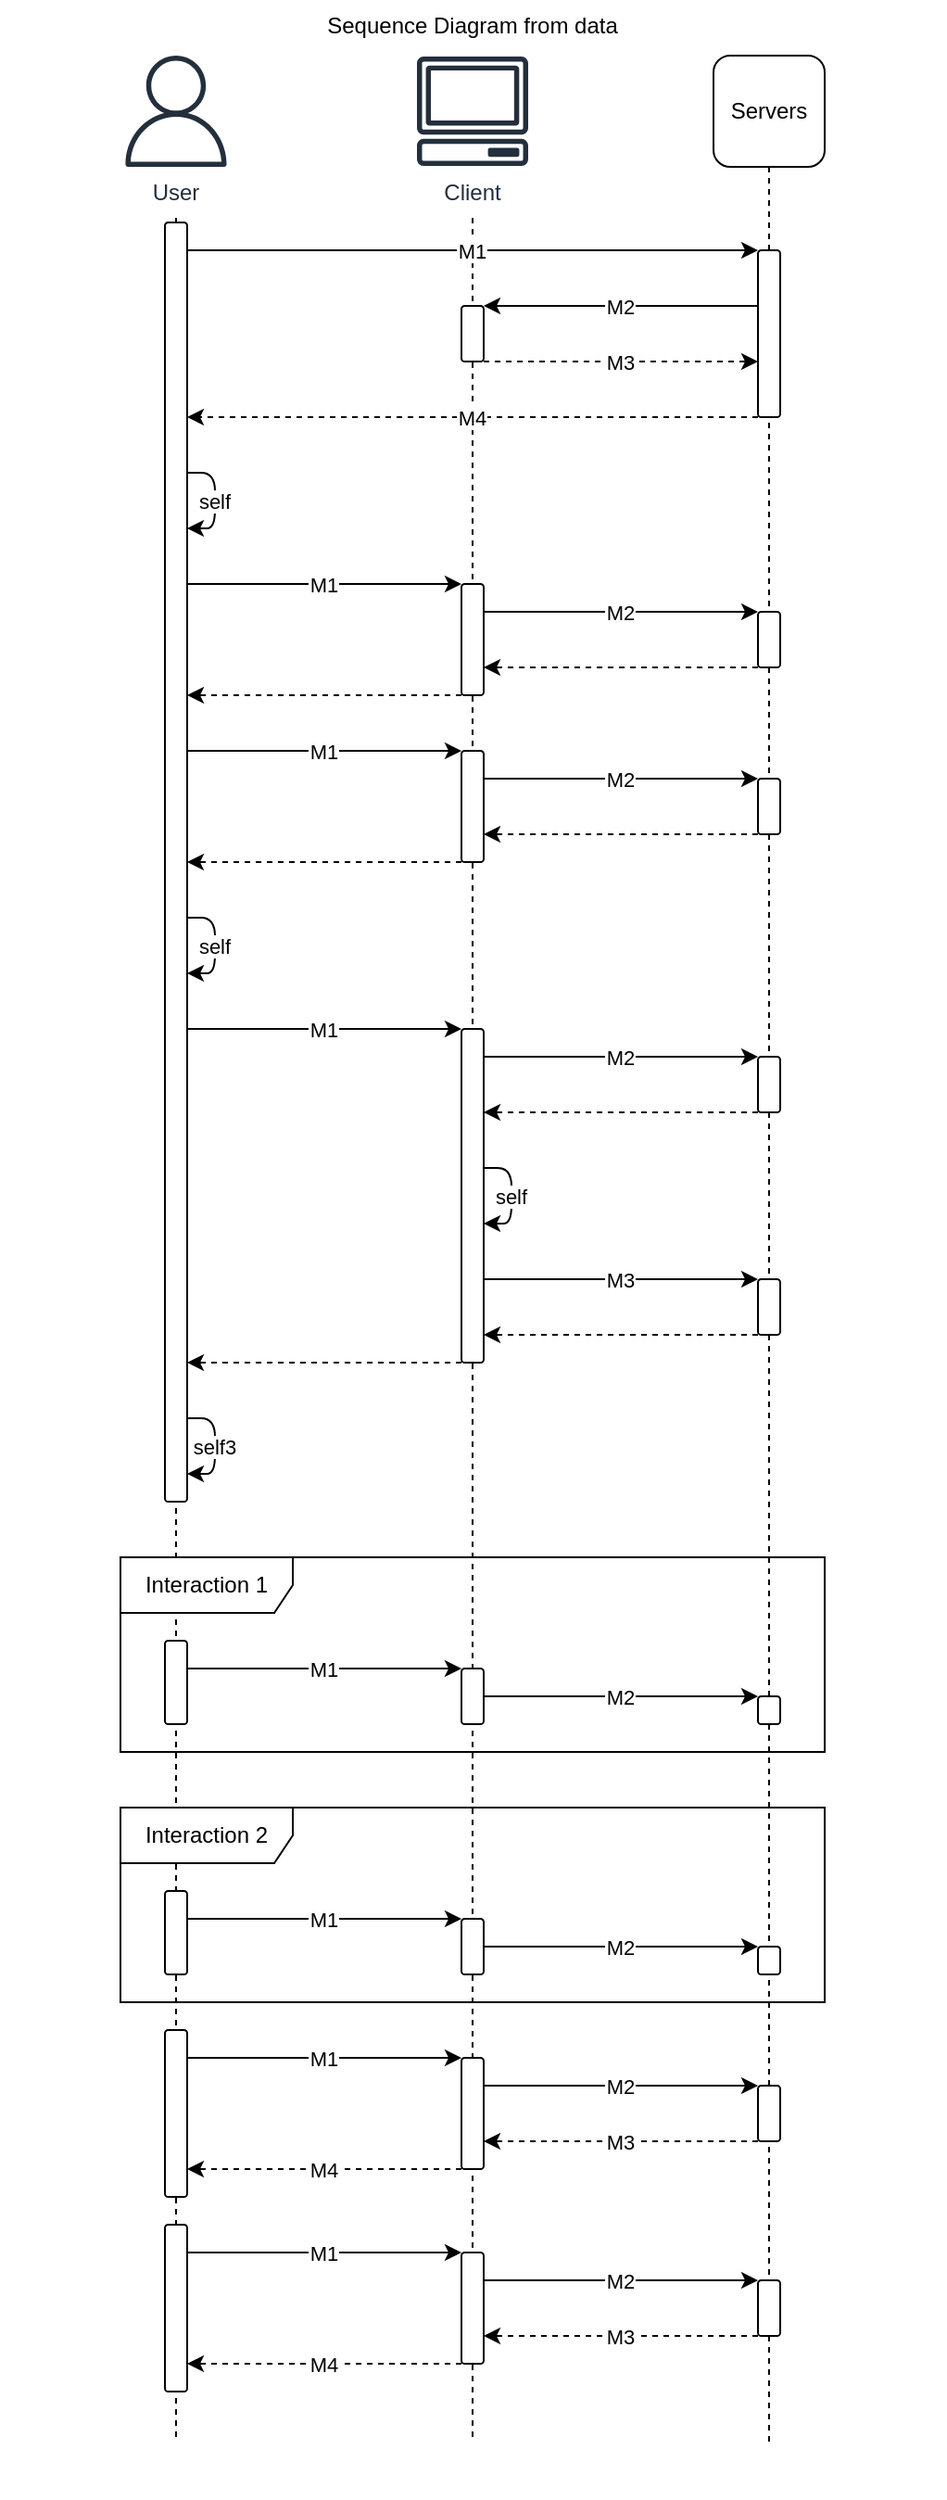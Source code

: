 <mxfile 
  version="25.0.2"
  >
  <diagram
    name="sequence-diagram-from-data"
    >
    <mxGraphModel
      grid="1" 
      gridSize="10" 
      guides="1" 
      tooltips="1" 
      connect="1" 
      arrows="1" 
      fold="1" 
      page="1" 
      pageScale="1" 
      pageWidth="1" 
      pageHeight="1" 
      math="0" 
      shadow="0"
      >
      <root>
        <mxCell
          id="page"
          />
        <mxCell
          id="root" 
          parent="page"
          />
        <mxCell
          style="verticalAlign=top;aspect=fixed;align=center;spacingLeft=5;spacingRight=5;spacingBottom=5;strokeColor=none;" 
          id="sequencediagram_sequencediagramfromdata" 
          parent="root" 
          value="Sequence Diagram from data" 
          vertex="1"
          >
          <mxGeometry
            as="geometry" 
            width="510" 
            height="1347.5" 
            x="0" 
            y="0"
            />
          </mxCell>
        <mxCell
          style="verticalAlign=top;aspect=fixed;align=center;spacingLeft=5;spacingRight=5;spacingBottom=5;noLabel=1;opacity=0;" 
          id="rows" 
          parent="sequencediagram_sequencediagramfromdata" 
          value="Rows" 
          vertex="1"
          >
          <mxGeometry
            as="geometry" 
            width="160" 
            height="1317.5" 
            x="15" 
            y="15"
            />
          </mxCell>
        <mxCell
          style="verticalAlign=top;aspect=fixed;align=center;spacingLeft=5;spacingRight=5;spacingBottom=5;noLabel=1;opacity=0;" 
          id="participant" 
          parent="rows" 
          value="Participant" 
          vertex="1"
          >
          <mxGeometry
            as="geometry" 
            width="160" 
            height="1317.5" 
            x="0" 
            y="0"
            />
          </mxCell>
        <mxCell
          style="rounded=1;whiteSpace=wrap;verticalAlign=top;align=center;sketch=0;outlineConnect=0;fontColor=#232F3E;gradientColor=none;fillColor=#232F3D;strokeColor=none;dashed=0;verticalLabelPosition=bottom;html=1;fontSize=12;fontStyle=0;aspect=fixed;pointerEvents=1;shape=mxgraph.aws4.user;" 
          id="user" 
          parent="participant" 
          value="User" 
          vertex="1"
          >
          <mxGeometry
            width="60" 
            height="60" 
            as="geometry" 
            x="50" 
            y="15"
            />
          </mxCell>
        <mxCell
          style="rounded=1;whiteSpace=wrap;verticalAlign=middle;align=center;line;strokeWidth=1;direction=south;html=1;dashed=1;" 
          id="shape_" 
          parent="participant" 
          value=" " 
          vertex="1"
          >
          <mxGeometry
            height="1200" 
            as="geometry" 
            width="60" 
            x="50" 
            y="102.5"
            />
          </mxCell>
        <mxCell
          style="verticalAlign=top;aspect=fixed;align=center;spacingLeft=5;spacingRight=5;spacingBottom=5;noLabel=1;opacity=0;" 
          id="rows_2" 
          parent="participant" 
          value="Rows" 
          vertex="1"
          >
          <mxGeometry
            x="80" 
            y="105" 
            as="geometry" 
            width="0" 
            height="0"
            />
          </mxCell>
        <mxCell
          style="rounded=1;whiteSpace=wrap;verticalAlign=middle;align=center;textDirection=vertical-rl;" 
          id="activation_" 
          parent="rows_2" 
          value=" " 
          vertex="1"
          >
          <mxGeometry
            width="12" 
            height="690" 
            x="-6" 
            y="0" 
            as="geometry"
            />
          </mxCell>
        <mxCell
          style="rounded=1;whiteSpace=wrap;verticalAlign=middle;align=center;textDirection=vertical-rl;" 
          id="activation_2" 
          parent="rows_2" 
          value=" " 
          vertex="1"
          >
          <mxGeometry
            width="12" 
            height="45" 
            x="-6" 
            y="765" 
            as="geometry"
            />
          </mxCell>
        <mxCell
          style="rounded=1;whiteSpace=wrap;verticalAlign=middle;align=center;textDirection=vertical-rl;" 
          id="activation_3" 
          parent="rows_2" 
          value=" " 
          vertex="1"
          >
          <mxGeometry
            width="12" 
            height="45" 
            x="-6" 
            y="900" 
            as="geometry"
            />
          </mxCell>
        <mxCell
          style="rounded=1;whiteSpace=wrap;verticalAlign=middle;align=center;textDirection=vertical-rl;" 
          id="activation_4" 
          parent="rows_2" 
          value=" " 
          vertex="1"
          >
          <mxGeometry
            width="12" 
            height="90" 
            x="-6" 
            y="975" 
            as="geometry"
            />
          </mxCell>
        <mxCell
          style="rounded=1;whiteSpace=wrap;verticalAlign=middle;align=center;textDirection=vertical-rl;" 
          id="activation_5" 
          parent="rows_2" 
          value=" " 
          vertex="1"
          >
          <mxGeometry
            width="12" 
            height="90" 
            x="-6" 
            y="1080" 
            as="geometry"
            />
          </mxCell>
        <mxCell
          style="rounded=1;whiteSpace=wrap;verticalAlign=middle;align=center;shape=umlFrame;html=1;pointerEvents=0;width=93;" 
          id="frame_interaction1" 
          parent="rows_2" 
          value="Interaction 1" 
          vertex="1"
          >
          <mxGeometry
            width="380" 
            height="105" 
            x="-30" 
            y="720" 
            as="geometry"
            />
          </mxCell>
        <mxCell
          style="rounded=1;whiteSpace=wrap;verticalAlign=middle;align=center;shape=umlFrame;html=1;pointerEvents=0;width=93;" 
          id="frame_interaction2" 
          parent="rows_2" 
          value="Interaction 2" 
          vertex="1"
          >
          <mxGeometry
            width="380" 
            height="105" 
            x="-30" 
            y="855" 
            as="geometry"
            />
          </mxCell>
        <mxCell
          style="verticalAlign=top;aspect=fixed;align=center;spacingLeft=5;spacingRight=5;spacingBottom=5;noLabel=1;opacity=0;" 
          id="rows_3" 
          parent="sequencediagram_sequencediagramfromdata" 
          value="Rows" 
          vertex="1"
          >
          <mxGeometry
            as="geometry" 
            width="160" 
            height="1317.5" 
            x="175" 
            y="15"
            />
          </mxCell>
        <mxCell
          style="verticalAlign=top;aspect=fixed;align=center;spacingLeft=5;spacingRight=5;spacingBottom=5;noLabel=1;opacity=0;" 
          id="participant_2" 
          parent="rows_3" 
          value="Participant" 
          vertex="1"
          >
          <mxGeometry
            as="geometry" 
            width="160" 
            height="1317.5" 
            x="0" 
            y="0"
            />
          </mxCell>
        <mxCell
          style="rounded=1;whiteSpace=wrap;verticalAlign=top;align=center;sketch=0;outlineConnect=0;fontColor=#232F3E;gradientColor=none;fillColor=#232F3D;strokeColor=none;dashed=0;verticalLabelPosition=bottom;html=1;fontSize=12;fontStyle=0;aspect=fixed;pointerEvents=1;shape=mxgraph.aws4.client;" 
          id="client" 
          parent="participant_2" 
          value="Client" 
          vertex="1"
          >
          <mxGeometry
            width="60" 
            height="60" 
            as="geometry" 
            x="50" 
            y="15"
            />
          </mxCell>
        <mxCell
          style="rounded=1;whiteSpace=wrap;verticalAlign=middle;align=center;line;strokeWidth=1;direction=south;html=1;dashed=1;" 
          id="shape_2" 
          parent="participant_2" 
          value=" " 
          vertex="1"
          >
          <mxGeometry
            height="1200" 
            as="geometry" 
            width="60" 
            x="50" 
            y="102.5"
            />
          </mxCell>
        <mxCell
          style="verticalAlign=top;aspect=fixed;align=center;spacingLeft=5;spacingRight=5;spacingBottom=5;noLabel=1;opacity=0;" 
          id="rows_4" 
          parent="participant_2" 
          value="Rows" 
          vertex="1"
          >
          <mxGeometry
            x="80" 
            y="105" 
            as="geometry" 
            width="0" 
            height="0"
            />
          </mxCell>
        <mxCell
          style="rounded=1;whiteSpace=wrap;verticalAlign=middle;align=center;textDirection=vertical-rl;" 
          id="activation_6" 
          parent="rows_4" 
          value=" " 
          vertex="1"
          >
          <mxGeometry
            width="12" 
            height="30" 
            x="-6" 
            y="45" 
            as="geometry"
            />
          </mxCell>
        <mxCell
          style="rounded=1;whiteSpace=wrap;verticalAlign=middle;align=center;textDirection=vertical-rl;" 
          id="activation_7" 
          parent="rows_4" 
          value=" " 
          vertex="1"
          >
          <mxGeometry
            width="12" 
            height="60" 
            x="-6" 
            y="195" 
            as="geometry"
            />
          </mxCell>
        <mxCell
          style="rounded=1;whiteSpace=wrap;verticalAlign=middle;align=center;textDirection=vertical-rl;" 
          id="activation_8" 
          parent="rows_4" 
          value=" " 
          vertex="1"
          >
          <mxGeometry
            width="12" 
            height="60" 
            x="-6" 
            y="285" 
            as="geometry"
            />
          </mxCell>
        <mxCell
          style="rounded=1;whiteSpace=wrap;verticalAlign=middle;align=center;textDirection=vertical-rl;" 
          id="activation_9" 
          parent="rows_4" 
          value=" " 
          vertex="1"
          >
          <mxGeometry
            width="12" 
            height="180" 
            x="-6" 
            y="435" 
            as="geometry"
            />
          </mxCell>
        <mxCell
          style="rounded=1;whiteSpace=wrap;verticalAlign=middle;align=center;textDirection=vertical-rl;" 
          id="activation_10" 
          parent="rows_4" 
          value=" " 
          vertex="1"
          >
          <mxGeometry
            width="12" 
            height="30" 
            x="-6" 
            y="780" 
            as="geometry"
            />
          </mxCell>
        <mxCell
          style="rounded=1;whiteSpace=wrap;verticalAlign=middle;align=center;textDirection=vertical-rl;" 
          id="activation_11" 
          parent="rows_4" 
          value=" " 
          vertex="1"
          >
          <mxGeometry
            width="12" 
            height="30" 
            x="-6" 
            y="915" 
            as="geometry"
            />
          </mxCell>
        <mxCell
          style="rounded=1;whiteSpace=wrap;verticalAlign=middle;align=center;textDirection=vertical-rl;" 
          id="activation_12" 
          parent="rows_4" 
          value=" " 
          vertex="1"
          >
          <mxGeometry
            width="12" 
            height="60" 
            x="-6" 
            y="990" 
            as="geometry"
            />
          </mxCell>
        <mxCell
          style="rounded=1;whiteSpace=wrap;verticalAlign=middle;align=center;textDirection=vertical-rl;" 
          id="activation_13" 
          parent="rows_4" 
          value=" " 
          vertex="1"
          >
          <mxGeometry
            width="12" 
            height="60" 
            x="-6" 
            y="1095" 
            as="geometry"
            />
          </mxCell>
        <mxCell
          style="verticalAlign=top;aspect=fixed;align=center;spacingLeft=5;spacingRight=5;spacingBottom=5;noLabel=1;opacity=0;" 
          id="rows_5" 
          parent="sequencediagram_sequencediagramfromdata" 
          value="Rows" 
          vertex="1"
          >
          <mxGeometry
            as="geometry" 
            width="160" 
            height="1317.5" 
            x="335" 
            y="15"
            />
          </mxCell>
        <mxCell
          style="verticalAlign=top;aspect=fixed;align=center;spacingLeft=5;spacingRight=5;spacingBottom=5;noLabel=1;opacity=0;" 
          id="participant_3" 
          parent="rows_5" 
          value="Participant" 
          vertex="1"
          >
          <mxGeometry
            as="geometry" 
            width="160" 
            height="1317.5" 
            x="0" 
            y="0"
            />
          </mxCell>
        <mxCell
          style="rounded=1;whiteSpace=wrap;verticalAlign=middle;align=center;" 
          id="shape_servers" 
          parent="participant_3" 
          value="Servers" 
          vertex="1"
          >
          <mxGeometry
            width="60" 
            height="60" 
            as="geometry" 
            x="50" 
            y="15"
            />
          </mxCell>
        <mxCell
          style="rounded=1;whiteSpace=wrap;verticalAlign=middle;align=center;line;strokeWidth=1;direction=south;html=1;dashed=1;" 
          id="shape_3" 
          parent="participant_3" 
          value=" " 
          vertex="1"
          >
          <mxGeometry
            height="1227.5" 
            as="geometry" 
            width="60" 
            x="50" 
            y="75"
            />
          </mxCell>
        <mxCell
          style="verticalAlign=top;aspect=fixed;align=center;spacingLeft=5;spacingRight=5;spacingBottom=5;noLabel=1;opacity=0;" 
          id="rows_6" 
          parent="participant_3" 
          value="Rows" 
          vertex="1"
          >
          <mxGeometry
            x="80" 
            y="105" 
            as="geometry" 
            width="0" 
            height="0"
            />
          </mxCell>
        <mxCell
          style="rounded=1;whiteSpace=wrap;verticalAlign=middle;align=center;textDirection=vertical-rl;" 
          id="activation_14" 
          parent="rows_6" 
          value=" " 
          vertex="1"
          >
          <mxGeometry
            width="12" 
            height="90" 
            x="-6" 
            y="15" 
            as="geometry"
            />
          </mxCell>
        <mxCell
          style="rounded=1;whiteSpace=wrap;verticalAlign=middle;align=center;textDirection=vertical-rl;" 
          id="activation_15" 
          parent="rows_6" 
          value=" " 
          vertex="1"
          >
          <mxGeometry
            width="12" 
            height="30" 
            x="-6" 
            y="210" 
            as="geometry"
            />
          </mxCell>
        <mxCell
          style="rounded=1;whiteSpace=wrap;verticalAlign=middle;align=center;textDirection=vertical-rl;" 
          id="activation_16" 
          parent="rows_6" 
          value=" " 
          vertex="1"
          >
          <mxGeometry
            width="12" 
            height="30" 
            x="-6" 
            y="300" 
            as="geometry"
            />
          </mxCell>
        <mxCell
          style="rounded=1;whiteSpace=wrap;verticalAlign=middle;align=center;textDirection=vertical-rl;" 
          id="activation_17" 
          parent="rows_6" 
          value=" " 
          vertex="1"
          >
          <mxGeometry
            width="12" 
            height="30" 
            x="-6" 
            y="450" 
            as="geometry"
            />
          </mxCell>
        <mxCell
          style="rounded=1;whiteSpace=wrap;verticalAlign=middle;align=center;textDirection=vertical-rl;" 
          id="activation_18" 
          parent="rows_6" 
          value=" " 
          vertex="1"
          >
          <mxGeometry
            width="12" 
            height="30" 
            x="-6" 
            y="570" 
            as="geometry"
            />
          </mxCell>
        <mxCell
          style="rounded=1;whiteSpace=wrap;verticalAlign=middle;align=center;textDirection=vertical-rl;" 
          id="activation_19" 
          parent="rows_6" 
          value=" " 
          vertex="1"
          >
          <mxGeometry
            width="12" 
            height="15" 
            x="-6" 
            y="795" 
            as="geometry"
            />
          </mxCell>
        <mxCell
          style="rounded=1;whiteSpace=wrap;verticalAlign=middle;align=center;textDirection=vertical-rl;" 
          id="activation_20" 
          parent="rows_6" 
          value=" " 
          vertex="1"
          >
          <mxGeometry
            width="12" 
            height="15" 
            x="-6" 
            y="930" 
            as="geometry"
            />
          </mxCell>
        <mxCell
          style="rounded=1;whiteSpace=wrap;verticalAlign=middle;align=center;textDirection=vertical-rl;" 
          id="activation_21" 
          parent="rows_6" 
          value=" " 
          vertex="1"
          >
          <mxGeometry
            width="12" 
            height="30" 
            x="-6" 
            y="1005" 
            as="geometry"
            />
          </mxCell>
        <mxCell
          style="rounded=1;whiteSpace=wrap;verticalAlign=middle;align=center;textDirection=vertical-rl;" 
          id="activation_22" 
          parent="rows_6" 
          value=" " 
          vertex="1"
          >
          <mxGeometry
            width="12" 
            height="30" 
            x="-6" 
            y="1110" 
            as="geometry"
            />
          </mxCell>
        <mxCell
          id="message_m1" 
          parent="root" 
          edge="1" 
          value="M1"
          >
          <mxGeometry
            relative="1" 
            as="geometry"
            >
            <mxPoint
              as="sourcePoint" 
              x="101" 
              y="135"
              />
            <mxPoint
              as="targetPoint" 
              x="409" 
              y="135"
              />
            </mxGeometry>
          </mxCell>
        <mxCell
          id="message_self" 
          parent="root" 
          edge="1" 
          value="self"
          >
          <mxGeometry
            relative="1" 
            as="geometry"
            >
            <mxPoint
              as="sourcePoint" 
              x="101" 
              y="255"
              />
            <mxPoint
              as="targetPoint" 
              x="101" 
              y="285"
              />
            <Array
              as="points"
              >
              <mxPoint
                x="116" 
                y="255"
                />
              <mxPoint
                x="116" 
                y="285"
                />
              </Array>
            </mxGeometry>
          </mxCell>
        <mxCell
          id="message_2" 
          parent="root" 
          edge="1" 
          value="M1"
          >
          <mxGeometry
            relative="1" 
            as="geometry"
            >
            <mxPoint
              as="sourcePoint" 
              x="101" 
              y="315"
              />
            <mxPoint
              as="targetPoint" 
              x="249" 
              y="315"
              />
            </mxGeometry>
          </mxCell>
        <mxCell
          id="message_3" 
          parent="root" 
          edge="1" 
          value="M1"
          >
          <mxGeometry
            relative="1" 
            as="geometry"
            >
            <mxPoint
              as="sourcePoint" 
              x="101" 
              y="405"
              />
            <mxPoint
              as="targetPoint" 
              x="249" 
              y="405"
              />
            </mxGeometry>
          </mxCell>
        <mxCell
          id="message_4" 
          parent="root" 
          edge="1" 
          value="self"
          >
          <mxGeometry
            relative="1" 
            as="geometry"
            >
            <mxPoint
              as="sourcePoint" 
              x="101" 
              y="495"
              />
            <mxPoint
              as="targetPoint" 
              x="101" 
              y="525"
              />
            <Array
              as="points"
              >
              <mxPoint
                x="116" 
                y="495"
                />
              <mxPoint
                x="116" 
                y="525"
                />
              </Array>
            </mxGeometry>
          </mxCell>
        <mxCell
          id="message_5" 
          parent="root" 
          edge="1" 
          value="M1"
          >
          <mxGeometry
            relative="1" 
            as="geometry"
            >
            <mxPoint
              as="sourcePoint" 
              x="101" 
              y="555"
              />
            <mxPoint
              as="targetPoint" 
              x="249" 
              y="555"
              />
            </mxGeometry>
          </mxCell>
        <mxCell
          id="message_self3" 
          parent="root" 
          edge="1" 
          value="self3"
          >
          <mxGeometry
            relative="1" 
            as="geometry"
            >
            <mxPoint
              as="sourcePoint" 
              x="101" 
              y="765"
              />
            <mxPoint
              as="targetPoint" 
              x="101" 
              y="795"
              />
            <Array
              as="points"
              >
              <mxPoint
                x="116" 
                y="765"
                />
              <mxPoint
                x="116" 
                y="795"
                />
              </Array>
            </mxGeometry>
          </mxCell>
        <mxCell
          id="message_6" 
          parent="root" 
          edge="1" 
          value="M1"
          >
          <mxGeometry
            relative="1" 
            as="geometry"
            >
            <mxPoint
              as="sourcePoint" 
              x="101" 
              y="900"
              />
            <mxPoint
              as="targetPoint" 
              x="249" 
              y="900"
              />
            </mxGeometry>
          </mxCell>
        <mxCell
          id="message_7" 
          parent="root" 
          edge="1" 
          value="M1"
          >
          <mxGeometry
            relative="1" 
            as="geometry"
            >
            <mxPoint
              as="sourcePoint" 
              x="101" 
              y="1035"
              />
            <mxPoint
              as="targetPoint" 
              x="249" 
              y="1035"
              />
            </mxGeometry>
          </mxCell>
        <mxCell
          id="message_8" 
          parent="root" 
          edge="1" 
          value="M1"
          >
          <mxGeometry
            relative="1" 
            as="geometry"
            >
            <mxPoint
              as="sourcePoint" 
              x="101" 
              y="1110"
              />
            <mxPoint
              as="targetPoint" 
              x="249" 
              y="1110"
              />
            </mxGeometry>
          </mxCell>
        <mxCell
          id="message_9" 
          parent="root" 
          edge="1" 
          value="M1"
          >
          <mxGeometry
            relative="1" 
            as="geometry"
            >
            <mxPoint
              as="sourcePoint" 
              x="101" 
              y="1215"
              />
            <mxPoint
              as="targetPoint" 
              x="249" 
              y="1215"
              />
            </mxGeometry>
          </mxCell>
        <mxCell
          id="message_m3" 
          parent="root" 
          edge="1" 
          style="dashed=1;" 
          value="M3"
          >
          <mxGeometry
            relative="1" 
            as="geometry"
            >
            <mxPoint
              as="sourcePoint" 
              x="261" 
              y="195"
              />
            <mxPoint
              as="targetPoint" 
              x="409" 
              y="195"
              />
            </mxGeometry>
          </mxCell>
        <mxCell
          id="message_m2" 
          parent="root" 
          edge="1" 
          value="M2"
          >
          <mxGeometry
            relative="1" 
            as="geometry"
            >
            <mxPoint
              as="sourcePoint" 
              x="261" 
              y="330"
              />
            <mxPoint
              as="targetPoint" 
              x="409" 
              y="330"
              />
            </mxGeometry>
          </mxCell>
        <mxCell
          id="message_" 
          parent="root" 
          edge="1" 
          style="dashed=1;" 
          value=" "
          >
          <mxGeometry
            relative="1" 
            as="geometry"
            >
            <mxPoint
              as="sourcePoint" 
              x="249" 
              y="375"
              />
            <mxPoint
              as="targetPoint" 
              x="101" 
              y="375"
              />
            </mxGeometry>
          </mxCell>
        <mxCell
          id="message_10" 
          parent="root" 
          edge="1" 
          value="M2"
          >
          <mxGeometry
            relative="1" 
            as="geometry"
            >
            <mxPoint
              as="sourcePoint" 
              x="261" 
              y="420"
              />
            <mxPoint
              as="targetPoint" 
              x="409" 
              y="420"
              />
            </mxGeometry>
          </mxCell>
        <mxCell
          id="message_11" 
          parent="root" 
          edge="1" 
          style="dashed=1;" 
          value=" "
          >
          <mxGeometry
            relative="1" 
            as="geometry"
            >
            <mxPoint
              as="sourcePoint" 
              x="249" 
              y="465"
              />
            <mxPoint
              as="targetPoint" 
              x="101" 
              y="465"
              />
            </mxGeometry>
          </mxCell>
        <mxCell
          id="message_12" 
          parent="root" 
          edge="1" 
          value="M2"
          >
          <mxGeometry
            relative="1" 
            as="geometry"
            >
            <mxPoint
              as="sourcePoint" 
              x="261" 
              y="570"
              />
            <mxPoint
              as="targetPoint" 
              x="409" 
              y="570"
              />
            </mxGeometry>
          </mxCell>
        <mxCell
          id="message_13" 
          parent="root" 
          edge="1" 
          value="self"
          >
          <mxGeometry
            relative="1" 
            as="geometry"
            >
            <mxPoint
              as="sourcePoint" 
              x="261" 
              y="630"
              />
            <mxPoint
              as="targetPoint" 
              x="261" 
              y="660"
              />
            <Array
              as="points"
              >
              <mxPoint
                x="276" 
                y="630"
                />
              <mxPoint
                x="276" 
                y="660"
                />
              </Array>
            </mxGeometry>
          </mxCell>
        <mxCell
          id="message_14" 
          parent="root" 
          edge="1" 
          value="M3"
          >
          <mxGeometry
            relative="1" 
            as="geometry"
            >
            <mxPoint
              as="sourcePoint" 
              x="261" 
              y="690"
              />
            <mxPoint
              as="targetPoint" 
              x="409" 
              y="690"
              />
            </mxGeometry>
          </mxCell>
        <mxCell
          id="message_15" 
          parent="root" 
          edge="1" 
          style="dashed=1;" 
          value=" "
          >
          <mxGeometry
            relative="1" 
            as="geometry"
            >
            <mxPoint
              as="sourcePoint" 
              x="249" 
              y="735"
              />
            <mxPoint
              as="targetPoint" 
              x="101" 
              y="735"
              />
            </mxGeometry>
          </mxCell>
        <mxCell
          id="message_16" 
          parent="root" 
          edge="1" 
          value="M2"
          >
          <mxGeometry
            relative="1" 
            as="geometry"
            >
            <mxPoint
              as="sourcePoint" 
              x="261" 
              y="915"
              />
            <mxPoint
              as="targetPoint" 
              x="409" 
              y="915"
              />
            </mxGeometry>
          </mxCell>
        <mxCell
          id="message_17" 
          parent="root" 
          edge="1" 
          value="M2"
          >
          <mxGeometry
            relative="1" 
            as="geometry"
            >
            <mxPoint
              as="sourcePoint" 
              x="261" 
              y="1050"
              />
            <mxPoint
              as="targetPoint" 
              x="409" 
              y="1050"
              />
            </mxGeometry>
          </mxCell>
        <mxCell
          id="message_18" 
          parent="root" 
          edge="1" 
          value="M2"
          >
          <mxGeometry
            relative="1" 
            as="geometry"
            >
            <mxPoint
              as="sourcePoint" 
              x="261" 
              y="1125"
              />
            <mxPoint
              as="targetPoint" 
              x="409" 
              y="1125"
              />
            </mxGeometry>
          </mxCell>
        <mxCell
          id="message_m4" 
          parent="root" 
          edge="1" 
          style="dashed=1;" 
          value="M4"
          >
          <mxGeometry
            relative="1" 
            as="geometry"
            >
            <mxPoint
              as="sourcePoint" 
              x="249" 
              y="1170"
              />
            <mxPoint
              as="targetPoint" 
              x="101" 
              y="1170"
              />
            </mxGeometry>
          </mxCell>
        <mxCell
          id="message_19" 
          parent="root" 
          edge="1" 
          value="M2"
          >
          <mxGeometry
            relative="1" 
            as="geometry"
            >
            <mxPoint
              as="sourcePoint" 
              x="261" 
              y="1230"
              />
            <mxPoint
              as="targetPoint" 
              x="409" 
              y="1230"
              />
            </mxGeometry>
          </mxCell>
        <mxCell
          id="message_20" 
          parent="root" 
          edge="1" 
          style="dashed=1;" 
          value="M4"
          >
          <mxGeometry
            relative="1" 
            as="geometry"
            >
            <mxPoint
              as="sourcePoint" 
              x="249" 
              y="1275"
              />
            <mxPoint
              as="targetPoint" 
              x="101" 
              y="1275"
              />
            </mxGeometry>
          </mxCell>
        <mxCell
          id="message_21" 
          parent="root" 
          edge="1" 
          value="M2"
          >
          <mxGeometry
            relative="1" 
            as="geometry"
            >
            <mxPoint
              as="sourcePoint" 
              x="409" 
              y="165"
              />
            <mxPoint
              as="targetPoint" 
              x="261" 
              y="165"
              />
            </mxGeometry>
          </mxCell>
        <mxCell
          id="message_22" 
          parent="root" 
          edge="1" 
          style="dashed=1;" 
          value="M4"
          >
          <mxGeometry
            relative="1" 
            as="geometry"
            >
            <mxPoint
              as="sourcePoint" 
              x="409" 
              y="225"
              />
            <mxPoint
              as="targetPoint" 
              x="101" 
              y="225"
              />
            </mxGeometry>
          </mxCell>
        <mxCell
          id="message_23" 
          parent="root" 
          edge="1" 
          style="dashed=1;" 
          value=" "
          >
          <mxGeometry
            relative="1" 
            as="geometry"
            >
            <mxPoint
              as="sourcePoint" 
              x="409" 
              y="360"
              />
            <mxPoint
              as="targetPoint" 
              x="261" 
              y="360"
              />
            </mxGeometry>
          </mxCell>
        <mxCell
          id="message_24" 
          parent="root" 
          edge="1" 
          style="dashed=1;" 
          value=" "
          >
          <mxGeometry
            relative="1" 
            as="geometry"
            >
            <mxPoint
              as="sourcePoint" 
              x="409" 
              y="450"
              />
            <mxPoint
              as="targetPoint" 
              x="261" 
              y="450"
              />
            </mxGeometry>
          </mxCell>
        <mxCell
          id="message_25" 
          parent="root" 
          edge="1" 
          style="dashed=1;" 
          value=" "
          >
          <mxGeometry
            relative="1" 
            as="geometry"
            >
            <mxPoint
              as="sourcePoint" 
              x="409" 
              y="600"
              />
            <mxPoint
              as="targetPoint" 
              x="261" 
              y="600"
              />
            </mxGeometry>
          </mxCell>
        <mxCell
          id="message_26" 
          parent="root" 
          edge="1" 
          style="dashed=1;" 
          value=" "
          >
          <mxGeometry
            relative="1" 
            as="geometry"
            >
            <mxPoint
              as="sourcePoint" 
              x="409" 
              y="720"
              />
            <mxPoint
              as="targetPoint" 
              x="261" 
              y="720"
              />
            </mxGeometry>
          </mxCell>
        <mxCell
          id="message_27" 
          parent="root" 
          edge="1" 
          style="dashed=1;" 
          value="M3"
          >
          <mxGeometry
            relative="1" 
            as="geometry"
            >
            <mxPoint
              as="sourcePoint" 
              x="409" 
              y="1155"
              />
            <mxPoint
              as="targetPoint" 
              x="261" 
              y="1155"
              />
            </mxGeometry>
          </mxCell>
        <mxCell
          id="message_28" 
          parent="root" 
          edge="1" 
          style="dashed=1;" 
          value="M3"
          >
          <mxGeometry
            relative="1" 
            as="geometry"
            >
            <mxPoint
              as="sourcePoint" 
              x="409" 
              y="1260"
              />
            <mxPoint
              as="targetPoint" 
              x="261" 
              y="1260"
              />
            </mxGeometry>
          </mxCell>
        </root>
      </mxGraphModel>
    </diagram>
  </mxfile>